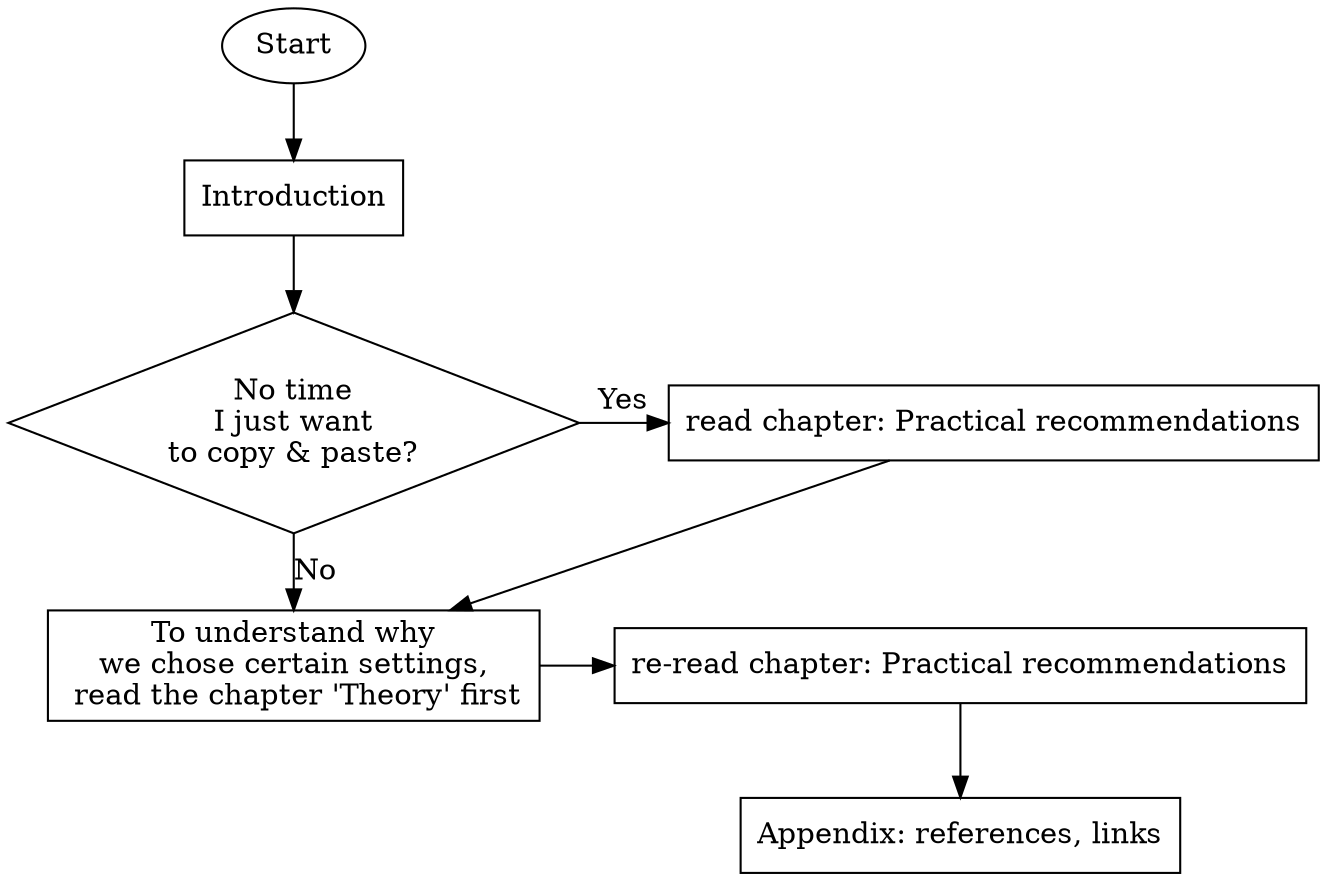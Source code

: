 digraph {
//ranksep=".9 equally";
//rankdir="LR";
start [label="Start"];

start -> intro; 

intro [shape=box, label="Introduction"];
intro -> decision;

decision [shape=diamond, label="No time\nI just want\nto copy & paste?"];
Practical [shape=box, label="read chapter: Practical recommendations"];
Practical2 [shape=box, label="re-read chapter: Practical recommendations"];
Theory [shape=box, label="To understand why\nwe chose certain settings,\n read the chapter 'Theory' first"];

decision -> Practical [label="Yes", labelfloat="Yes", labeldistance=2];
decision -> Theory [label="No", labelfloat="Yes", labeldistance=2];
Theory -> Practical2;
//Practical -> Appendix;
Practical -> Theory [constraint=false];
Practical2 -> Appendix;

Appendix [shape=box, label="Appendix: references, links"]

{ rank=same; decision; Practical }
{ rank=same; Theory; Practical2 }
//{ rank=max; Theory; Appendix }

}
